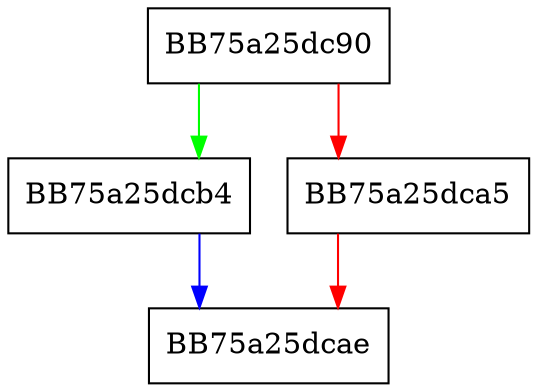 digraph vfo_seek {
  node [shape="box"];
  graph [splines=ortho];
  BB75a25dc90 -> BB75a25dcb4 [color="green"];
  BB75a25dc90 -> BB75a25dca5 [color="red"];
  BB75a25dca5 -> BB75a25dcae [color="red"];
  BB75a25dcb4 -> BB75a25dcae [color="blue"];
}